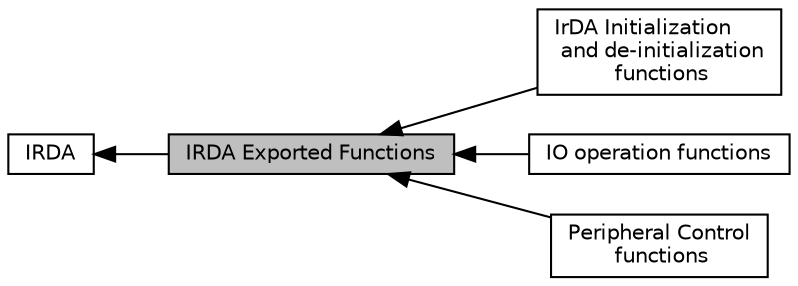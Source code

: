 digraph "IRDA Exported Functions"
{
  edge [fontname="Helvetica",fontsize="10",labelfontname="Helvetica",labelfontsize="10"];
  node [fontname="Helvetica",fontsize="10",shape=record];
  rankdir=LR;
  Node2 [label="IrDA Initialization\l and de-initialization\l functions",height=0.2,width=0.4,color="black", fillcolor="white", style="filled",URL="$group___i_r_d_a___exported___functions___group1.html"];
  Node3 [label="IO operation functions",height=0.2,width=0.4,color="black", fillcolor="white", style="filled",URL="$group___i_r_d_a___exported___functions___group2.html"];
  Node4 [label="Peripheral Control\l functions",height=0.2,width=0.4,color="black", fillcolor="white", style="filled",URL="$group___i_r_d_a___exported___functions___group3.html"];
  Node1 [label="IRDA",height=0.2,width=0.4,color="black", fillcolor="white", style="filled",URL="$group___i_r_d_a.html",tooltip="HAL IRDA module driver. "];
  Node0 [label="IRDA Exported Functions",height=0.2,width=0.4,color="black", fillcolor="grey75", style="filled", fontcolor="black"];
  Node1->Node0 [shape=plaintext, dir="back", style="solid"];
  Node0->Node2 [shape=plaintext, dir="back", style="solid"];
  Node0->Node3 [shape=plaintext, dir="back", style="solid"];
  Node0->Node4 [shape=plaintext, dir="back", style="solid"];
}
